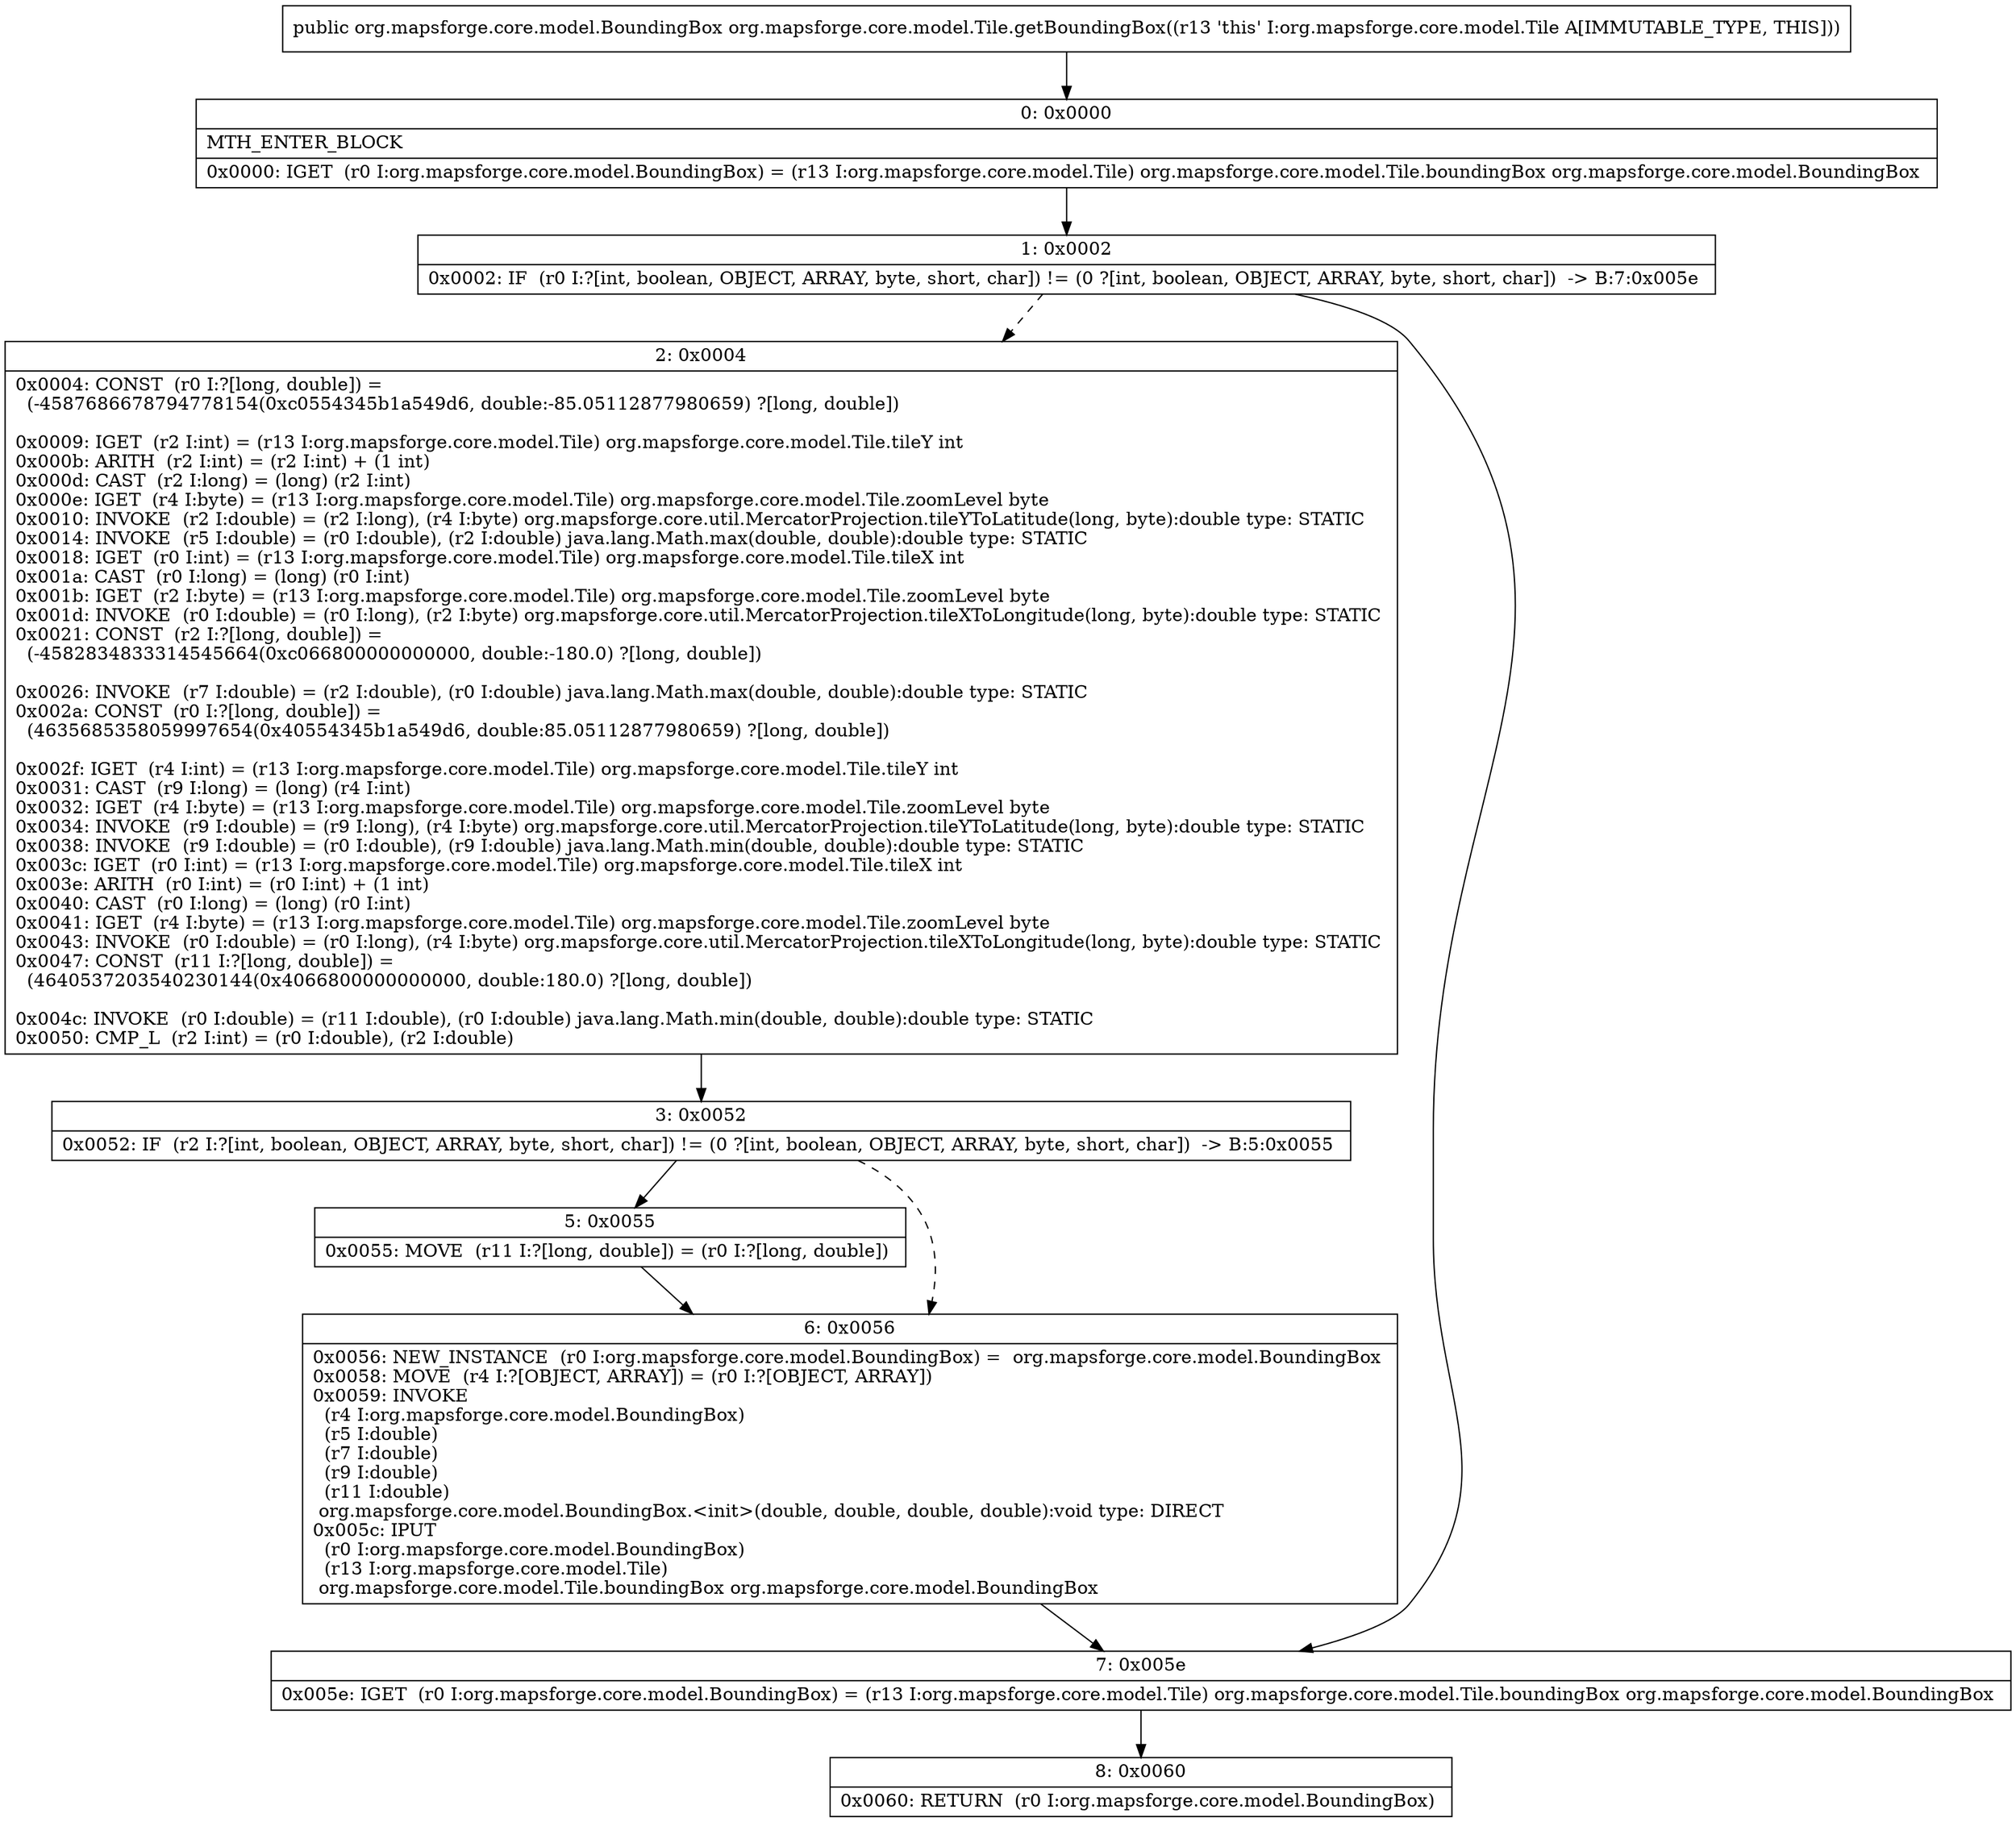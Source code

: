 digraph "CFG fororg.mapsforge.core.model.Tile.getBoundingBox()Lorg\/mapsforge\/core\/model\/BoundingBox;" {
Node_0 [shape=record,label="{0\:\ 0x0000|MTH_ENTER_BLOCK\l|0x0000: IGET  (r0 I:org.mapsforge.core.model.BoundingBox) = (r13 I:org.mapsforge.core.model.Tile) org.mapsforge.core.model.Tile.boundingBox org.mapsforge.core.model.BoundingBox \l}"];
Node_1 [shape=record,label="{1\:\ 0x0002|0x0002: IF  (r0 I:?[int, boolean, OBJECT, ARRAY, byte, short, char]) != (0 ?[int, boolean, OBJECT, ARRAY, byte, short, char])  \-\> B:7:0x005e \l}"];
Node_2 [shape=record,label="{2\:\ 0x0004|0x0004: CONST  (r0 I:?[long, double]) = \l  (\-4587686678794778154(0xc0554345b1a549d6, double:\-85.05112877980659) ?[long, double])\l \l0x0009: IGET  (r2 I:int) = (r13 I:org.mapsforge.core.model.Tile) org.mapsforge.core.model.Tile.tileY int \l0x000b: ARITH  (r2 I:int) = (r2 I:int) + (1 int) \l0x000d: CAST  (r2 I:long) = (long) (r2 I:int) \l0x000e: IGET  (r4 I:byte) = (r13 I:org.mapsforge.core.model.Tile) org.mapsforge.core.model.Tile.zoomLevel byte \l0x0010: INVOKE  (r2 I:double) = (r2 I:long), (r4 I:byte) org.mapsforge.core.util.MercatorProjection.tileYToLatitude(long, byte):double type: STATIC \l0x0014: INVOKE  (r5 I:double) = (r0 I:double), (r2 I:double) java.lang.Math.max(double, double):double type: STATIC \l0x0018: IGET  (r0 I:int) = (r13 I:org.mapsforge.core.model.Tile) org.mapsforge.core.model.Tile.tileX int \l0x001a: CAST  (r0 I:long) = (long) (r0 I:int) \l0x001b: IGET  (r2 I:byte) = (r13 I:org.mapsforge.core.model.Tile) org.mapsforge.core.model.Tile.zoomLevel byte \l0x001d: INVOKE  (r0 I:double) = (r0 I:long), (r2 I:byte) org.mapsforge.core.util.MercatorProjection.tileXToLongitude(long, byte):double type: STATIC \l0x0021: CONST  (r2 I:?[long, double]) = \l  (\-4582834833314545664(0xc066800000000000, double:\-180.0) ?[long, double])\l \l0x0026: INVOKE  (r7 I:double) = (r2 I:double), (r0 I:double) java.lang.Math.max(double, double):double type: STATIC \l0x002a: CONST  (r0 I:?[long, double]) = \l  (4635685358059997654(0x40554345b1a549d6, double:85.05112877980659) ?[long, double])\l \l0x002f: IGET  (r4 I:int) = (r13 I:org.mapsforge.core.model.Tile) org.mapsforge.core.model.Tile.tileY int \l0x0031: CAST  (r9 I:long) = (long) (r4 I:int) \l0x0032: IGET  (r4 I:byte) = (r13 I:org.mapsforge.core.model.Tile) org.mapsforge.core.model.Tile.zoomLevel byte \l0x0034: INVOKE  (r9 I:double) = (r9 I:long), (r4 I:byte) org.mapsforge.core.util.MercatorProjection.tileYToLatitude(long, byte):double type: STATIC \l0x0038: INVOKE  (r9 I:double) = (r0 I:double), (r9 I:double) java.lang.Math.min(double, double):double type: STATIC \l0x003c: IGET  (r0 I:int) = (r13 I:org.mapsforge.core.model.Tile) org.mapsforge.core.model.Tile.tileX int \l0x003e: ARITH  (r0 I:int) = (r0 I:int) + (1 int) \l0x0040: CAST  (r0 I:long) = (long) (r0 I:int) \l0x0041: IGET  (r4 I:byte) = (r13 I:org.mapsforge.core.model.Tile) org.mapsforge.core.model.Tile.zoomLevel byte \l0x0043: INVOKE  (r0 I:double) = (r0 I:long), (r4 I:byte) org.mapsforge.core.util.MercatorProjection.tileXToLongitude(long, byte):double type: STATIC \l0x0047: CONST  (r11 I:?[long, double]) = \l  (4640537203540230144(0x4066800000000000, double:180.0) ?[long, double])\l \l0x004c: INVOKE  (r0 I:double) = (r11 I:double), (r0 I:double) java.lang.Math.min(double, double):double type: STATIC \l0x0050: CMP_L  (r2 I:int) = (r0 I:double), (r2 I:double) \l}"];
Node_3 [shape=record,label="{3\:\ 0x0052|0x0052: IF  (r2 I:?[int, boolean, OBJECT, ARRAY, byte, short, char]) != (0 ?[int, boolean, OBJECT, ARRAY, byte, short, char])  \-\> B:5:0x0055 \l}"];
Node_5 [shape=record,label="{5\:\ 0x0055|0x0055: MOVE  (r11 I:?[long, double]) = (r0 I:?[long, double]) \l}"];
Node_6 [shape=record,label="{6\:\ 0x0056|0x0056: NEW_INSTANCE  (r0 I:org.mapsforge.core.model.BoundingBox) =  org.mapsforge.core.model.BoundingBox \l0x0058: MOVE  (r4 I:?[OBJECT, ARRAY]) = (r0 I:?[OBJECT, ARRAY]) \l0x0059: INVOKE  \l  (r4 I:org.mapsforge.core.model.BoundingBox)\l  (r5 I:double)\l  (r7 I:double)\l  (r9 I:double)\l  (r11 I:double)\l org.mapsforge.core.model.BoundingBox.\<init\>(double, double, double, double):void type: DIRECT \l0x005c: IPUT  \l  (r0 I:org.mapsforge.core.model.BoundingBox)\l  (r13 I:org.mapsforge.core.model.Tile)\l org.mapsforge.core.model.Tile.boundingBox org.mapsforge.core.model.BoundingBox \l}"];
Node_7 [shape=record,label="{7\:\ 0x005e|0x005e: IGET  (r0 I:org.mapsforge.core.model.BoundingBox) = (r13 I:org.mapsforge.core.model.Tile) org.mapsforge.core.model.Tile.boundingBox org.mapsforge.core.model.BoundingBox \l}"];
Node_8 [shape=record,label="{8\:\ 0x0060|0x0060: RETURN  (r0 I:org.mapsforge.core.model.BoundingBox) \l}"];
MethodNode[shape=record,label="{public org.mapsforge.core.model.BoundingBox org.mapsforge.core.model.Tile.getBoundingBox((r13 'this' I:org.mapsforge.core.model.Tile A[IMMUTABLE_TYPE, THIS])) }"];
MethodNode -> Node_0;
Node_0 -> Node_1;
Node_1 -> Node_2[style=dashed];
Node_1 -> Node_7;
Node_2 -> Node_3;
Node_3 -> Node_5;
Node_3 -> Node_6[style=dashed];
Node_5 -> Node_6;
Node_6 -> Node_7;
Node_7 -> Node_8;
}

